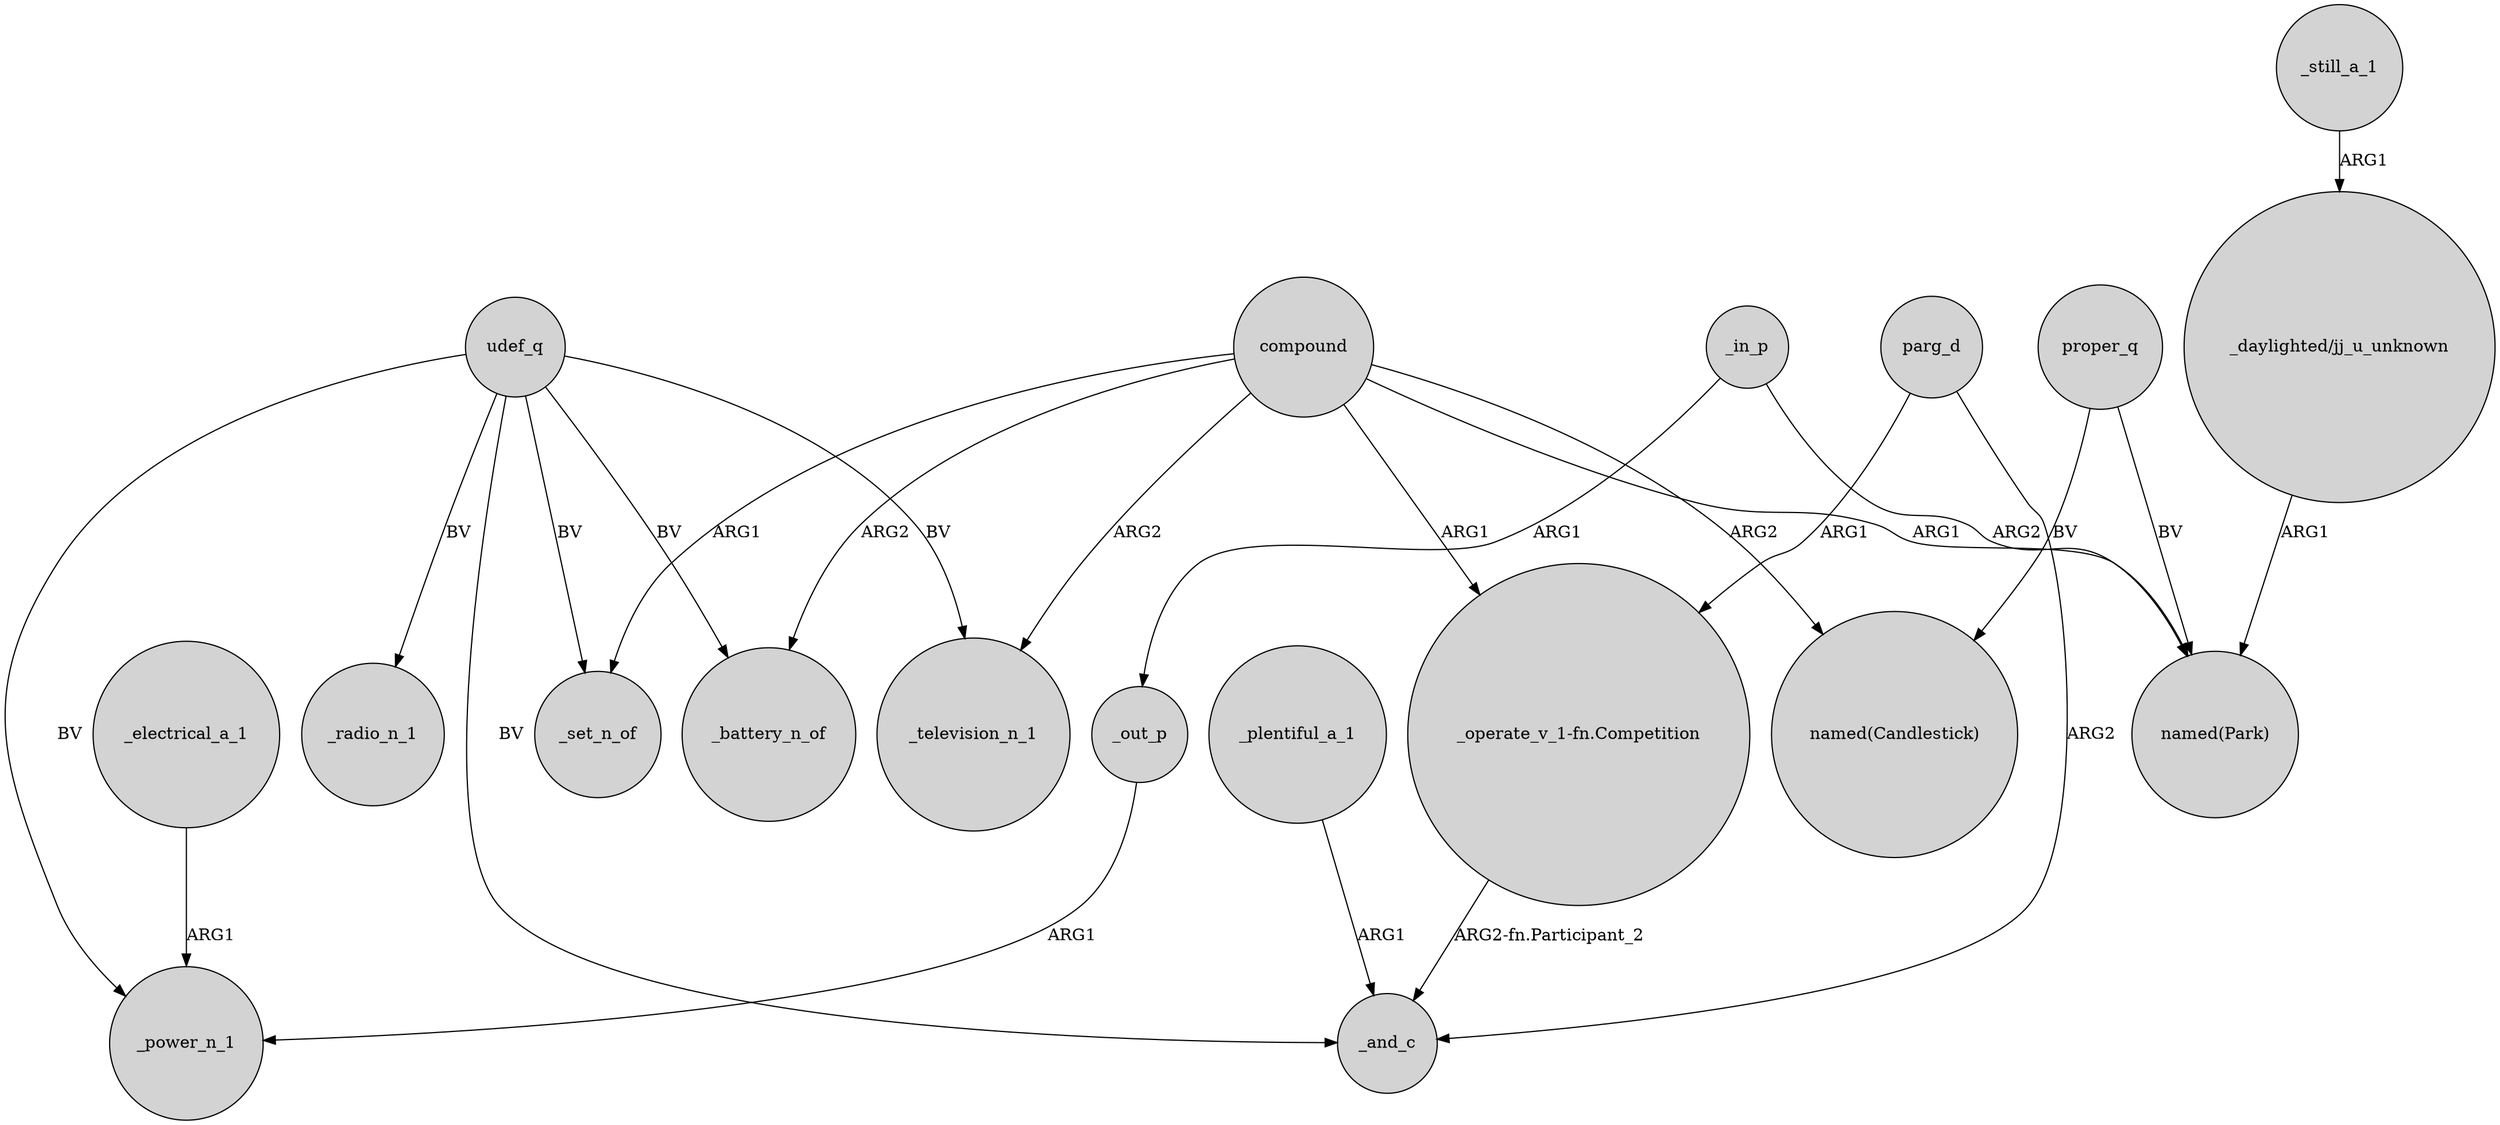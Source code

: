 digraph {
	node [shape=circle style=filled]
	_electrical_a_1 -> _power_n_1 [label=ARG1]
	udef_q -> _television_n_1 [label=BV]
	_out_p -> _power_n_1 [label=ARG1]
	udef_q -> _set_n_of [label=BV]
	_in_p -> _out_p [label=ARG1]
	"_operate_v_1-fn.Competition" -> _and_c [label="ARG2-fn.Participant_2"]
	compound -> _battery_n_of [label=ARG2]
	_still_a_1 -> "_daylighted/jj_u_unknown" [label=ARG1]
	udef_q -> _and_c [label=BV]
	_plentiful_a_1 -> _and_c [label=ARG1]
	compound -> _television_n_1 [label=ARG2]
	udef_q -> _radio_n_1 [label=BV]
	parg_d -> _and_c [label=ARG2]
	compound -> "_operate_v_1-fn.Competition" [label=ARG1]
	udef_q -> _power_n_1 [label=BV]
	parg_d -> "_operate_v_1-fn.Competition" [label=ARG1]
	udef_q -> _battery_n_of [label=BV]
	proper_q -> "named(Candlestick)" [label=BV]
	compound -> _set_n_of [label=ARG1]
	compound -> "named(Park)" [label=ARG1]
	_in_p -> "named(Park)" [label=ARG2]
	proper_q -> "named(Park)" [label=BV]
	compound -> "named(Candlestick)" [label=ARG2]
	"_daylighted/jj_u_unknown" -> "named(Park)" [label=ARG1]
}
